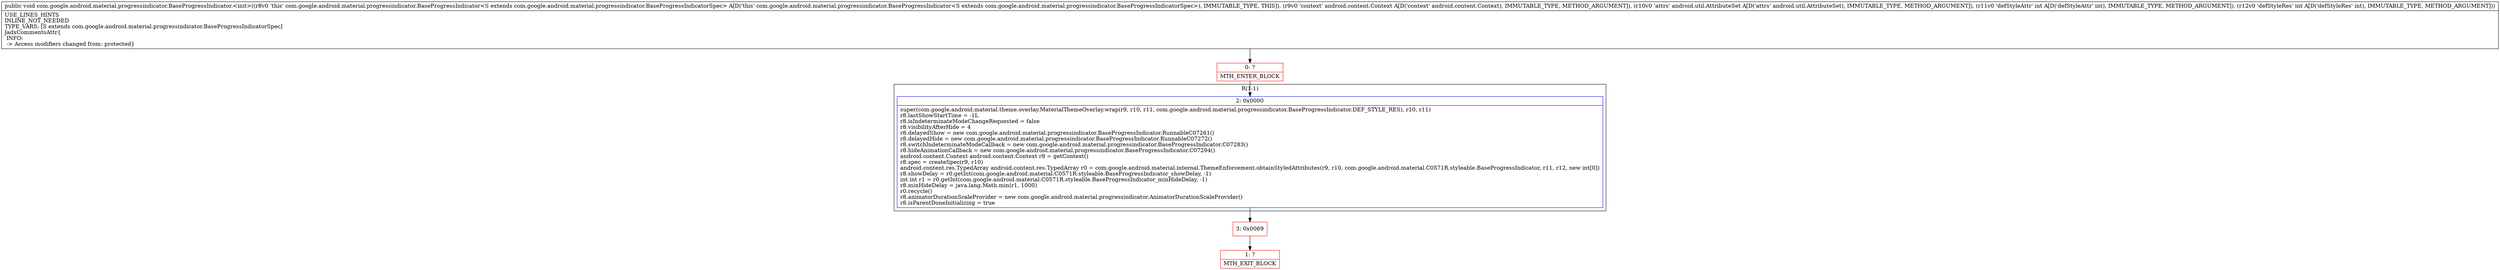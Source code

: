 digraph "CFG forcom.google.android.material.progressindicator.BaseProgressIndicator.\<init\>(Landroid\/content\/Context;Landroid\/util\/AttributeSet;II)V" {
subgraph cluster_Region_361098245 {
label = "R(1:1)";
node [shape=record,color=blue];
Node_2 [shape=record,label="{2\:\ 0x0000|super(com.google.android.material.theme.overlay.MaterialThemeOverlay.wrap(r9, r10, r11, com.google.android.material.progressindicator.BaseProgressIndicator.DEF_STYLE_RES), r10, r11)\lr8.lastShowStartTime = \-1L\lr8.isIndeterminateModeChangeRequested = false\lr8.visibilityAfterHide = 4\lr8.delayedShow = new com.google.android.material.progressindicator.BaseProgressIndicator.RunnableC07261()\lr8.delayedHide = new com.google.android.material.progressindicator.BaseProgressIndicator.RunnableC07272()\lr8.switchIndeterminateModeCallback = new com.google.android.material.progressindicator.BaseProgressIndicator.C07283()\lr8.hideAnimationCallback = new com.google.android.material.progressindicator.BaseProgressIndicator.C07294()\landroid.content.Context android.content.Context r9 = getContext()\lr8.spec = createSpec(r9, r10)\landroid.content.res.TypedArray android.content.res.TypedArray r0 = com.google.android.material.internal.ThemeEnforcement.obtainStyledAttributes(r9, r10, com.google.android.material.C0571R.styleable.BaseProgressIndicator, r11, r12, new int[0])\lr8.showDelay = r0.getInt(com.google.android.material.C0571R.styleable.BaseProgressIndicator_showDelay, \-1)\lint int r1 = r0.getInt(com.google.android.material.C0571R.styleable.BaseProgressIndicator_minHideDelay, \-1)\lr8.minHideDelay = java.lang.Math.min(r1, 1000)\lr0.recycle()\lr8.animatorDurationScaleProvider = new com.google.android.material.progressindicator.AnimatorDurationScaleProvider()\lr8.isParentDoneInitializing = true\l}"];
}
Node_0 [shape=record,color=red,label="{0\:\ ?|MTH_ENTER_BLOCK\l}"];
Node_3 [shape=record,color=red,label="{3\:\ 0x0069}"];
Node_1 [shape=record,color=red,label="{1\:\ ?|MTH_EXIT_BLOCK\l}"];
MethodNode[shape=record,label="{public void com.google.android.material.progressindicator.BaseProgressIndicator.\<init\>((r8v0 'this' com.google.android.material.progressindicator.BaseProgressIndicator\<S extends com.google.android.material.progressindicator.BaseProgressIndicatorSpec\> A[D('this' com.google.android.material.progressindicator.BaseProgressIndicator\<S extends com.google.android.material.progressindicator.BaseProgressIndicatorSpec\>), IMMUTABLE_TYPE, THIS]), (r9v0 'context' android.content.Context A[D('context' android.content.Context), IMMUTABLE_TYPE, METHOD_ARGUMENT]), (r10v0 'attrs' android.util.AttributeSet A[D('attrs' android.util.AttributeSet), IMMUTABLE_TYPE, METHOD_ARGUMENT]), (r11v0 'defStyleAttr' int A[D('defStyleAttr' int), IMMUTABLE_TYPE, METHOD_ARGUMENT]), (r12v0 'defStyleRes' int A[D('defStyleRes' int), IMMUTABLE_TYPE, METHOD_ARGUMENT]))  | USE_LINES_HINTS\lINLINE_NOT_NEEDED\lTYPE_VARS: [S extends com.google.android.material.progressindicator.BaseProgressIndicatorSpec]\lJadxCommentsAttr\{\l INFO: \l \-\> Access modifiers changed from: protected\}\l}"];
MethodNode -> Node_0;Node_2 -> Node_3;
Node_0 -> Node_2;
Node_3 -> Node_1;
}

